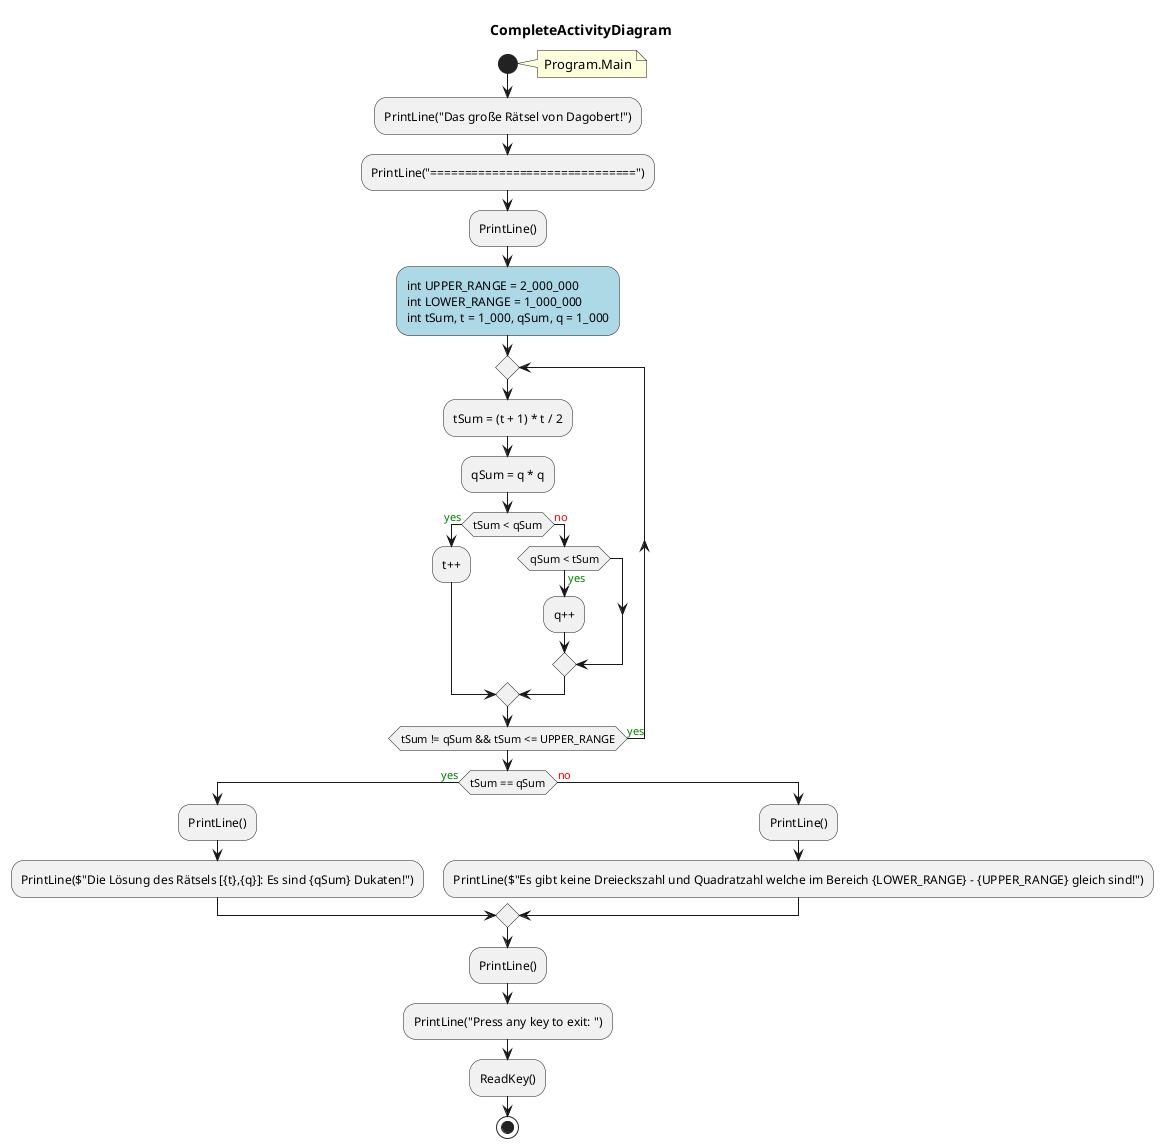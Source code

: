 @startuml CompleteActivityDiagram
title CompleteActivityDiagram
start
note right:  Program.Main
:PrintLine("Das große Rätsel von Dagobert!");
:PrintLine("==============================");
:PrintLine();
#LightBlue:int UPPER_RANGE = 2_000_000
int LOWER_RANGE = 1_000_000
int tSum, t = 1_000, qSum, q = 1_000;
repeat
    :tSum = (t + 1) * t / 2;
    :qSum = q * q;
    if (tSum < qSum) then (<color:green>yes)
        :t++;
      else (<color:red>no)
        if (qSum < tSum) then (<color:green>yes)
            :q++;
        endif
    endif
repeat while (tSum != qSum && tSum <= UPPER_RANGE) is (<color:green>yes)
if (tSum == qSum) then (<color:green>yes)
    :PrintLine();
    :PrintLine($"Die Lösung des Rätsels [{t},{q}]: Es sind {qSum} Dukaten!");
  else (<color:red>no)
      :PrintLine();
      :PrintLine($"Es gibt keine Dreieckszahl und Quadratzahl welche im Bereich {LOWER_RANGE} - {UPPER_RANGE} gleich sind!");
endif
:PrintLine();
:PrintLine("Press any key to exit: ");
:ReadKey();
stop
@enduml
